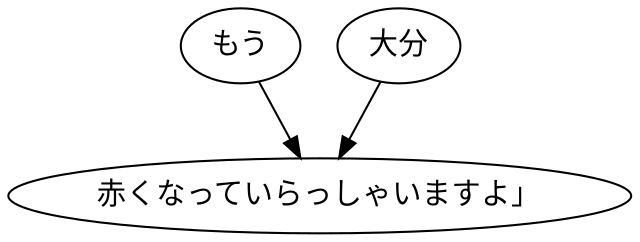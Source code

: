 digraph graph4617 {
	node0 [label="もう"];
	node1 [label="大分"];
	node2 [label="赤くなっていらっしゃいますよ」"];
	node0 -> node2;
	node1 -> node2;
}
